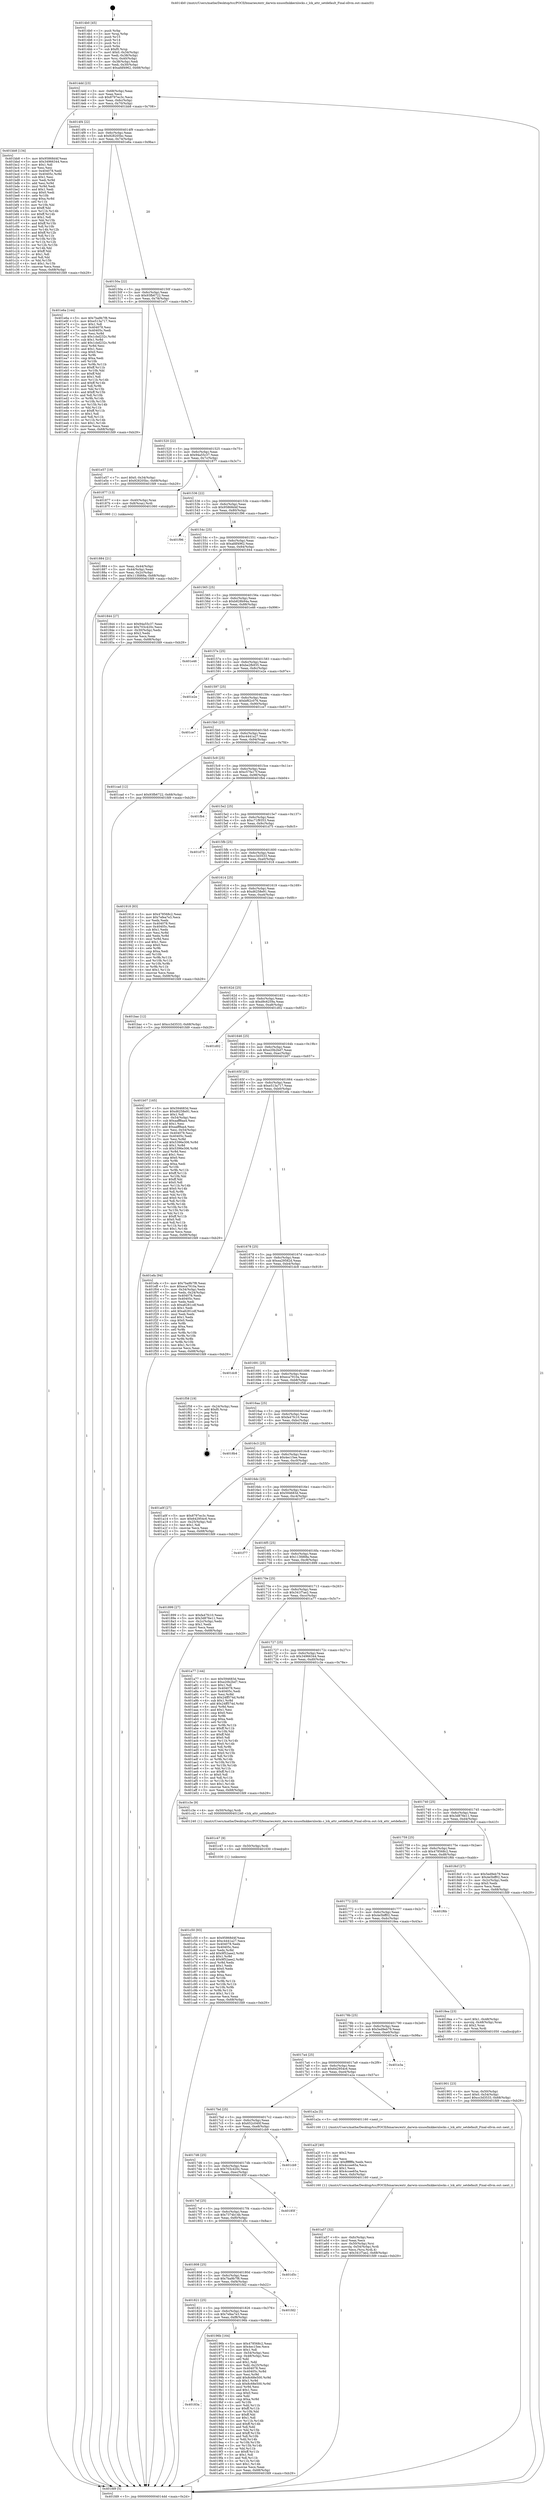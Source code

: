 digraph "0x4014b0" {
  label = "0x4014b0 (/mnt/c/Users/mathe/Desktop/tcc/POCII/binaries/extr_darwin-xnuosfmkkernlocks.c_lck_attr_setdefault_Final-ollvm.out::main(0))"
  labelloc = "t"
  node[shape=record]

  Entry [label="",width=0.3,height=0.3,shape=circle,fillcolor=black,style=filled]
  "0x4014dd" [label="{
     0x4014dd [23]\l
     | [instrs]\l
     &nbsp;&nbsp;0x4014dd \<+3\>: mov -0x68(%rbp),%eax\l
     &nbsp;&nbsp;0x4014e0 \<+2\>: mov %eax,%ecx\l
     &nbsp;&nbsp;0x4014e2 \<+6\>: sub $0x8797ec3c,%ecx\l
     &nbsp;&nbsp;0x4014e8 \<+3\>: mov %eax,-0x6c(%rbp)\l
     &nbsp;&nbsp;0x4014eb \<+3\>: mov %ecx,-0x70(%rbp)\l
     &nbsp;&nbsp;0x4014ee \<+6\>: je 0000000000401bb8 \<main+0x708\>\l
  }"]
  "0x401bb8" [label="{
     0x401bb8 [134]\l
     | [instrs]\l
     &nbsp;&nbsp;0x401bb8 \<+5\>: mov $0x95868d4f,%eax\l
     &nbsp;&nbsp;0x401bbd \<+5\>: mov $0x34966344,%ecx\l
     &nbsp;&nbsp;0x401bc2 \<+2\>: mov $0x1,%dl\l
     &nbsp;&nbsp;0x401bc4 \<+2\>: xor %esi,%esi\l
     &nbsp;&nbsp;0x401bc6 \<+7\>: mov 0x404078,%edi\l
     &nbsp;&nbsp;0x401bcd \<+8\>: mov 0x40405c,%r8d\l
     &nbsp;&nbsp;0x401bd5 \<+3\>: sub $0x1,%esi\l
     &nbsp;&nbsp;0x401bd8 \<+3\>: mov %edi,%r9d\l
     &nbsp;&nbsp;0x401bdb \<+3\>: add %esi,%r9d\l
     &nbsp;&nbsp;0x401bde \<+4\>: imul %r9d,%edi\l
     &nbsp;&nbsp;0x401be2 \<+3\>: and $0x1,%edi\l
     &nbsp;&nbsp;0x401be5 \<+3\>: cmp $0x0,%edi\l
     &nbsp;&nbsp;0x401be8 \<+4\>: sete %r10b\l
     &nbsp;&nbsp;0x401bec \<+4\>: cmp $0xa,%r8d\l
     &nbsp;&nbsp;0x401bf0 \<+4\>: setl %r11b\l
     &nbsp;&nbsp;0x401bf4 \<+3\>: mov %r10b,%bl\l
     &nbsp;&nbsp;0x401bf7 \<+3\>: xor $0xff,%bl\l
     &nbsp;&nbsp;0x401bfa \<+3\>: mov %r11b,%r14b\l
     &nbsp;&nbsp;0x401bfd \<+4\>: xor $0xff,%r14b\l
     &nbsp;&nbsp;0x401c01 \<+3\>: xor $0x1,%dl\l
     &nbsp;&nbsp;0x401c04 \<+3\>: mov %bl,%r15b\l
     &nbsp;&nbsp;0x401c07 \<+4\>: and $0xff,%r15b\l
     &nbsp;&nbsp;0x401c0b \<+3\>: and %dl,%r10b\l
     &nbsp;&nbsp;0x401c0e \<+3\>: mov %r14b,%r12b\l
     &nbsp;&nbsp;0x401c11 \<+4\>: and $0xff,%r12b\l
     &nbsp;&nbsp;0x401c15 \<+3\>: and %dl,%r11b\l
     &nbsp;&nbsp;0x401c18 \<+3\>: or %r10b,%r15b\l
     &nbsp;&nbsp;0x401c1b \<+3\>: or %r11b,%r12b\l
     &nbsp;&nbsp;0x401c1e \<+3\>: xor %r12b,%r15b\l
     &nbsp;&nbsp;0x401c21 \<+3\>: or %r14b,%bl\l
     &nbsp;&nbsp;0x401c24 \<+3\>: xor $0xff,%bl\l
     &nbsp;&nbsp;0x401c27 \<+3\>: or $0x1,%dl\l
     &nbsp;&nbsp;0x401c2a \<+2\>: and %dl,%bl\l
     &nbsp;&nbsp;0x401c2c \<+3\>: or %bl,%r15b\l
     &nbsp;&nbsp;0x401c2f \<+4\>: test $0x1,%r15b\l
     &nbsp;&nbsp;0x401c33 \<+3\>: cmovne %ecx,%eax\l
     &nbsp;&nbsp;0x401c36 \<+3\>: mov %eax,-0x68(%rbp)\l
     &nbsp;&nbsp;0x401c39 \<+5\>: jmp 0000000000401fd9 \<main+0xb29\>\l
  }"]
  "0x4014f4" [label="{
     0x4014f4 [22]\l
     | [instrs]\l
     &nbsp;&nbsp;0x4014f4 \<+5\>: jmp 00000000004014f9 \<main+0x49\>\l
     &nbsp;&nbsp;0x4014f9 \<+3\>: mov -0x6c(%rbp),%eax\l
     &nbsp;&nbsp;0x4014fc \<+5\>: sub $0x928205bc,%eax\l
     &nbsp;&nbsp;0x401501 \<+3\>: mov %eax,-0x74(%rbp)\l
     &nbsp;&nbsp;0x401504 \<+6\>: je 0000000000401e6a \<main+0x9ba\>\l
  }"]
  Exit [label="",width=0.3,height=0.3,shape=circle,fillcolor=black,style=filled,peripheries=2]
  "0x401e6a" [label="{
     0x401e6a [144]\l
     | [instrs]\l
     &nbsp;&nbsp;0x401e6a \<+5\>: mov $0x7ba9b7f8,%eax\l
     &nbsp;&nbsp;0x401e6f \<+5\>: mov $0xe513a717,%ecx\l
     &nbsp;&nbsp;0x401e74 \<+2\>: mov $0x1,%dl\l
     &nbsp;&nbsp;0x401e76 \<+7\>: mov 0x404078,%esi\l
     &nbsp;&nbsp;0x401e7d \<+7\>: mov 0x40405c,%edi\l
     &nbsp;&nbsp;0x401e84 \<+3\>: mov %esi,%r8d\l
     &nbsp;&nbsp;0x401e87 \<+7\>: sub $0x1cbd232c,%r8d\l
     &nbsp;&nbsp;0x401e8e \<+4\>: sub $0x1,%r8d\l
     &nbsp;&nbsp;0x401e92 \<+7\>: add $0x1cbd232c,%r8d\l
     &nbsp;&nbsp;0x401e99 \<+4\>: imul %r8d,%esi\l
     &nbsp;&nbsp;0x401e9d \<+3\>: and $0x1,%esi\l
     &nbsp;&nbsp;0x401ea0 \<+3\>: cmp $0x0,%esi\l
     &nbsp;&nbsp;0x401ea3 \<+4\>: sete %r9b\l
     &nbsp;&nbsp;0x401ea7 \<+3\>: cmp $0xa,%edi\l
     &nbsp;&nbsp;0x401eaa \<+4\>: setl %r10b\l
     &nbsp;&nbsp;0x401eae \<+3\>: mov %r9b,%r11b\l
     &nbsp;&nbsp;0x401eb1 \<+4\>: xor $0xff,%r11b\l
     &nbsp;&nbsp;0x401eb5 \<+3\>: mov %r10b,%bl\l
     &nbsp;&nbsp;0x401eb8 \<+3\>: xor $0xff,%bl\l
     &nbsp;&nbsp;0x401ebb \<+3\>: xor $0x1,%dl\l
     &nbsp;&nbsp;0x401ebe \<+3\>: mov %r11b,%r14b\l
     &nbsp;&nbsp;0x401ec1 \<+4\>: and $0xff,%r14b\l
     &nbsp;&nbsp;0x401ec5 \<+3\>: and %dl,%r9b\l
     &nbsp;&nbsp;0x401ec8 \<+3\>: mov %bl,%r15b\l
     &nbsp;&nbsp;0x401ecb \<+4\>: and $0xff,%r15b\l
     &nbsp;&nbsp;0x401ecf \<+3\>: and %dl,%r10b\l
     &nbsp;&nbsp;0x401ed2 \<+3\>: or %r9b,%r14b\l
     &nbsp;&nbsp;0x401ed5 \<+3\>: or %r10b,%r15b\l
     &nbsp;&nbsp;0x401ed8 \<+3\>: xor %r15b,%r14b\l
     &nbsp;&nbsp;0x401edb \<+3\>: or %bl,%r11b\l
     &nbsp;&nbsp;0x401ede \<+4\>: xor $0xff,%r11b\l
     &nbsp;&nbsp;0x401ee2 \<+3\>: or $0x1,%dl\l
     &nbsp;&nbsp;0x401ee5 \<+3\>: and %dl,%r11b\l
     &nbsp;&nbsp;0x401ee8 \<+3\>: or %r11b,%r14b\l
     &nbsp;&nbsp;0x401eeb \<+4\>: test $0x1,%r14b\l
     &nbsp;&nbsp;0x401eef \<+3\>: cmovne %ecx,%eax\l
     &nbsp;&nbsp;0x401ef2 \<+3\>: mov %eax,-0x68(%rbp)\l
     &nbsp;&nbsp;0x401ef5 \<+5\>: jmp 0000000000401fd9 \<main+0xb29\>\l
  }"]
  "0x40150a" [label="{
     0x40150a [22]\l
     | [instrs]\l
     &nbsp;&nbsp;0x40150a \<+5\>: jmp 000000000040150f \<main+0x5f\>\l
     &nbsp;&nbsp;0x40150f \<+3\>: mov -0x6c(%rbp),%eax\l
     &nbsp;&nbsp;0x401512 \<+5\>: sub $0x93fb6722,%eax\l
     &nbsp;&nbsp;0x401517 \<+3\>: mov %eax,-0x78(%rbp)\l
     &nbsp;&nbsp;0x40151a \<+6\>: je 0000000000401e57 \<main+0x9a7\>\l
  }"]
  "0x401c50" [label="{
     0x401c50 [93]\l
     | [instrs]\l
     &nbsp;&nbsp;0x401c50 \<+5\>: mov $0x95868d4f,%eax\l
     &nbsp;&nbsp;0x401c55 \<+5\>: mov $0xc4441a27,%ecx\l
     &nbsp;&nbsp;0x401c5a \<+7\>: mov 0x404078,%edx\l
     &nbsp;&nbsp;0x401c61 \<+7\>: mov 0x40405c,%esi\l
     &nbsp;&nbsp;0x401c68 \<+3\>: mov %edx,%r8d\l
     &nbsp;&nbsp;0x401c6b \<+7\>: add $0x9f52aee2,%r8d\l
     &nbsp;&nbsp;0x401c72 \<+4\>: sub $0x1,%r8d\l
     &nbsp;&nbsp;0x401c76 \<+7\>: sub $0x9f52aee2,%r8d\l
     &nbsp;&nbsp;0x401c7d \<+4\>: imul %r8d,%edx\l
     &nbsp;&nbsp;0x401c81 \<+3\>: and $0x1,%edx\l
     &nbsp;&nbsp;0x401c84 \<+3\>: cmp $0x0,%edx\l
     &nbsp;&nbsp;0x401c87 \<+4\>: sete %r9b\l
     &nbsp;&nbsp;0x401c8b \<+3\>: cmp $0xa,%esi\l
     &nbsp;&nbsp;0x401c8e \<+4\>: setl %r10b\l
     &nbsp;&nbsp;0x401c92 \<+3\>: mov %r9b,%r11b\l
     &nbsp;&nbsp;0x401c95 \<+3\>: and %r10b,%r11b\l
     &nbsp;&nbsp;0x401c98 \<+3\>: xor %r10b,%r9b\l
     &nbsp;&nbsp;0x401c9b \<+3\>: or %r9b,%r11b\l
     &nbsp;&nbsp;0x401c9e \<+4\>: test $0x1,%r11b\l
     &nbsp;&nbsp;0x401ca2 \<+3\>: cmovne %ecx,%eax\l
     &nbsp;&nbsp;0x401ca5 \<+3\>: mov %eax,-0x68(%rbp)\l
     &nbsp;&nbsp;0x401ca8 \<+5\>: jmp 0000000000401fd9 \<main+0xb29\>\l
  }"]
  "0x401e57" [label="{
     0x401e57 [19]\l
     | [instrs]\l
     &nbsp;&nbsp;0x401e57 \<+7\>: movl $0x0,-0x34(%rbp)\l
     &nbsp;&nbsp;0x401e5e \<+7\>: movl $0x928205bc,-0x68(%rbp)\l
     &nbsp;&nbsp;0x401e65 \<+5\>: jmp 0000000000401fd9 \<main+0xb29\>\l
  }"]
  "0x401520" [label="{
     0x401520 [22]\l
     | [instrs]\l
     &nbsp;&nbsp;0x401520 \<+5\>: jmp 0000000000401525 \<main+0x75\>\l
     &nbsp;&nbsp;0x401525 \<+3\>: mov -0x6c(%rbp),%eax\l
     &nbsp;&nbsp;0x401528 \<+5\>: sub $0x94a55c37,%eax\l
     &nbsp;&nbsp;0x40152d \<+3\>: mov %eax,-0x7c(%rbp)\l
     &nbsp;&nbsp;0x401530 \<+6\>: je 0000000000401877 \<main+0x3c7\>\l
  }"]
  "0x401c47" [label="{
     0x401c47 [9]\l
     | [instrs]\l
     &nbsp;&nbsp;0x401c47 \<+4\>: mov -0x50(%rbp),%rdi\l
     &nbsp;&nbsp;0x401c4b \<+5\>: call 0000000000401030 \<free@plt\>\l
     | [calls]\l
     &nbsp;&nbsp;0x401030 \{1\} (unknown)\l
  }"]
  "0x401877" [label="{
     0x401877 [13]\l
     | [instrs]\l
     &nbsp;&nbsp;0x401877 \<+4\>: mov -0x40(%rbp),%rax\l
     &nbsp;&nbsp;0x40187b \<+4\>: mov 0x8(%rax),%rdi\l
     &nbsp;&nbsp;0x40187f \<+5\>: call 0000000000401060 \<atoi@plt\>\l
     | [calls]\l
     &nbsp;&nbsp;0x401060 \{1\} (unknown)\l
  }"]
  "0x401536" [label="{
     0x401536 [22]\l
     | [instrs]\l
     &nbsp;&nbsp;0x401536 \<+5\>: jmp 000000000040153b \<main+0x8b\>\l
     &nbsp;&nbsp;0x40153b \<+3\>: mov -0x6c(%rbp),%eax\l
     &nbsp;&nbsp;0x40153e \<+5\>: sub $0x95868d4f,%eax\l
     &nbsp;&nbsp;0x401543 \<+3\>: mov %eax,-0x80(%rbp)\l
     &nbsp;&nbsp;0x401546 \<+6\>: je 0000000000401f96 \<main+0xae6\>\l
  }"]
  "0x401a57" [label="{
     0x401a57 [32]\l
     | [instrs]\l
     &nbsp;&nbsp;0x401a57 \<+6\>: mov -0xfc(%rbp),%ecx\l
     &nbsp;&nbsp;0x401a5d \<+3\>: imul %eax,%ecx\l
     &nbsp;&nbsp;0x401a60 \<+4\>: mov -0x50(%rbp),%rsi\l
     &nbsp;&nbsp;0x401a64 \<+4\>: movslq -0x54(%rbp),%rdi\l
     &nbsp;&nbsp;0x401a68 \<+3\>: mov %ecx,(%rsi,%rdi,4)\l
     &nbsp;&nbsp;0x401a6b \<+7\>: movl $0x341f7ae2,-0x68(%rbp)\l
     &nbsp;&nbsp;0x401a72 \<+5\>: jmp 0000000000401fd9 \<main+0xb29\>\l
  }"]
  "0x401f96" [label="{
     0x401f96\l
  }", style=dashed]
  "0x40154c" [label="{
     0x40154c [25]\l
     | [instrs]\l
     &nbsp;&nbsp;0x40154c \<+5\>: jmp 0000000000401551 \<main+0xa1\>\l
     &nbsp;&nbsp;0x401551 \<+3\>: mov -0x6c(%rbp),%eax\l
     &nbsp;&nbsp;0x401554 \<+5\>: sub $0xafdf4962,%eax\l
     &nbsp;&nbsp;0x401559 \<+6\>: mov %eax,-0x84(%rbp)\l
     &nbsp;&nbsp;0x40155f \<+6\>: je 0000000000401844 \<main+0x394\>\l
  }"]
  "0x401a2f" [label="{
     0x401a2f [40]\l
     | [instrs]\l
     &nbsp;&nbsp;0x401a2f \<+5\>: mov $0x2,%ecx\l
     &nbsp;&nbsp;0x401a34 \<+1\>: cltd\l
     &nbsp;&nbsp;0x401a35 \<+2\>: idiv %ecx\l
     &nbsp;&nbsp;0x401a37 \<+6\>: imul $0xfffffffe,%edx,%ecx\l
     &nbsp;&nbsp;0x401a3d \<+6\>: sub $0x4ccee65a,%ecx\l
     &nbsp;&nbsp;0x401a43 \<+3\>: add $0x1,%ecx\l
     &nbsp;&nbsp;0x401a46 \<+6\>: add $0x4ccee65a,%ecx\l
     &nbsp;&nbsp;0x401a4c \<+6\>: mov %ecx,-0xfc(%rbp)\l
     &nbsp;&nbsp;0x401a52 \<+5\>: call 0000000000401160 \<next_i\>\l
     | [calls]\l
     &nbsp;&nbsp;0x401160 \{1\} (/mnt/c/Users/mathe/Desktop/tcc/POCII/binaries/extr_darwin-xnuosfmkkernlocks.c_lck_attr_setdefault_Final-ollvm.out::next_i)\l
  }"]
  "0x401844" [label="{
     0x401844 [27]\l
     | [instrs]\l
     &nbsp;&nbsp;0x401844 \<+5\>: mov $0x94a55c37,%eax\l
     &nbsp;&nbsp;0x401849 \<+5\>: mov $0x703c420c,%ecx\l
     &nbsp;&nbsp;0x40184e \<+3\>: mov -0x30(%rbp),%edx\l
     &nbsp;&nbsp;0x401851 \<+3\>: cmp $0x2,%edx\l
     &nbsp;&nbsp;0x401854 \<+3\>: cmovne %ecx,%eax\l
     &nbsp;&nbsp;0x401857 \<+3\>: mov %eax,-0x68(%rbp)\l
     &nbsp;&nbsp;0x40185a \<+5\>: jmp 0000000000401fd9 \<main+0xb29\>\l
  }"]
  "0x401565" [label="{
     0x401565 [25]\l
     | [instrs]\l
     &nbsp;&nbsp;0x401565 \<+5\>: jmp 000000000040156a \<main+0xba\>\l
     &nbsp;&nbsp;0x40156a \<+3\>: mov -0x6c(%rbp),%eax\l
     &nbsp;&nbsp;0x40156d \<+5\>: sub $0xb828b94a,%eax\l
     &nbsp;&nbsp;0x401572 \<+6\>: mov %eax,-0x88(%rbp)\l
     &nbsp;&nbsp;0x401578 \<+6\>: je 0000000000401e46 \<main+0x996\>\l
  }"]
  "0x401fd9" [label="{
     0x401fd9 [5]\l
     | [instrs]\l
     &nbsp;&nbsp;0x401fd9 \<+5\>: jmp 00000000004014dd \<main+0x2d\>\l
  }"]
  "0x4014b0" [label="{
     0x4014b0 [45]\l
     | [instrs]\l
     &nbsp;&nbsp;0x4014b0 \<+1\>: push %rbp\l
     &nbsp;&nbsp;0x4014b1 \<+3\>: mov %rsp,%rbp\l
     &nbsp;&nbsp;0x4014b4 \<+2\>: push %r15\l
     &nbsp;&nbsp;0x4014b6 \<+2\>: push %r14\l
     &nbsp;&nbsp;0x4014b8 \<+2\>: push %r12\l
     &nbsp;&nbsp;0x4014ba \<+1\>: push %rbx\l
     &nbsp;&nbsp;0x4014bb \<+7\>: sub $0xf0,%rsp\l
     &nbsp;&nbsp;0x4014c2 \<+7\>: movl $0x0,-0x34(%rbp)\l
     &nbsp;&nbsp;0x4014c9 \<+3\>: mov %edi,-0x38(%rbp)\l
     &nbsp;&nbsp;0x4014cc \<+4\>: mov %rsi,-0x40(%rbp)\l
     &nbsp;&nbsp;0x4014d0 \<+3\>: mov -0x38(%rbp),%edi\l
     &nbsp;&nbsp;0x4014d3 \<+3\>: mov %edi,-0x30(%rbp)\l
     &nbsp;&nbsp;0x4014d6 \<+7\>: movl $0xafdf4962,-0x68(%rbp)\l
  }"]
  "0x401884" [label="{
     0x401884 [21]\l
     | [instrs]\l
     &nbsp;&nbsp;0x401884 \<+3\>: mov %eax,-0x44(%rbp)\l
     &nbsp;&nbsp;0x401887 \<+3\>: mov -0x44(%rbp),%eax\l
     &nbsp;&nbsp;0x40188a \<+3\>: mov %eax,-0x2c(%rbp)\l
     &nbsp;&nbsp;0x40188d \<+7\>: movl $0x113fd68a,-0x68(%rbp)\l
     &nbsp;&nbsp;0x401894 \<+5\>: jmp 0000000000401fd9 \<main+0xb29\>\l
  }"]
  "0x40183a" [label="{
     0x40183a\l
  }", style=dashed]
  "0x401e46" [label="{
     0x401e46\l
  }", style=dashed]
  "0x40157e" [label="{
     0x40157e [25]\l
     | [instrs]\l
     &nbsp;&nbsp;0x40157e \<+5\>: jmp 0000000000401583 \<main+0xd3\>\l
     &nbsp;&nbsp;0x401583 \<+3\>: mov -0x6c(%rbp),%eax\l
     &nbsp;&nbsp;0x401586 \<+5\>: sub $0xbe2fb935,%eax\l
     &nbsp;&nbsp;0x40158b \<+6\>: mov %eax,-0x8c(%rbp)\l
     &nbsp;&nbsp;0x401591 \<+6\>: je 0000000000401e2e \<main+0x97e\>\l
  }"]
  "0x40196b" [label="{
     0x40196b [164]\l
     | [instrs]\l
     &nbsp;&nbsp;0x40196b \<+5\>: mov $0x478568c2,%eax\l
     &nbsp;&nbsp;0x401970 \<+5\>: mov $0x4ec15ee,%ecx\l
     &nbsp;&nbsp;0x401975 \<+2\>: mov $0x1,%dl\l
     &nbsp;&nbsp;0x401977 \<+3\>: mov -0x54(%rbp),%esi\l
     &nbsp;&nbsp;0x40197a \<+3\>: cmp -0x48(%rbp),%esi\l
     &nbsp;&nbsp;0x40197d \<+4\>: setl %dil\l
     &nbsp;&nbsp;0x401981 \<+4\>: and $0x1,%dil\l
     &nbsp;&nbsp;0x401985 \<+4\>: mov %dil,-0x25(%rbp)\l
     &nbsp;&nbsp;0x401989 \<+7\>: mov 0x404078,%esi\l
     &nbsp;&nbsp;0x401990 \<+8\>: mov 0x40405c,%r8d\l
     &nbsp;&nbsp;0x401998 \<+3\>: mov %esi,%r9d\l
     &nbsp;&nbsp;0x40199b \<+7\>: add $0x8c68e500,%r9d\l
     &nbsp;&nbsp;0x4019a2 \<+4\>: sub $0x1,%r9d\l
     &nbsp;&nbsp;0x4019a6 \<+7\>: sub $0x8c68e500,%r9d\l
     &nbsp;&nbsp;0x4019ad \<+4\>: imul %r9d,%esi\l
     &nbsp;&nbsp;0x4019b1 \<+3\>: and $0x1,%esi\l
     &nbsp;&nbsp;0x4019b4 \<+3\>: cmp $0x0,%esi\l
     &nbsp;&nbsp;0x4019b7 \<+4\>: sete %dil\l
     &nbsp;&nbsp;0x4019bb \<+4\>: cmp $0xa,%r8d\l
     &nbsp;&nbsp;0x4019bf \<+4\>: setl %r10b\l
     &nbsp;&nbsp;0x4019c3 \<+3\>: mov %dil,%r11b\l
     &nbsp;&nbsp;0x4019c6 \<+4\>: xor $0xff,%r11b\l
     &nbsp;&nbsp;0x4019ca \<+3\>: mov %r10b,%bl\l
     &nbsp;&nbsp;0x4019cd \<+3\>: xor $0xff,%bl\l
     &nbsp;&nbsp;0x4019d0 \<+3\>: xor $0x1,%dl\l
     &nbsp;&nbsp;0x4019d3 \<+3\>: mov %r11b,%r14b\l
     &nbsp;&nbsp;0x4019d6 \<+4\>: and $0xff,%r14b\l
     &nbsp;&nbsp;0x4019da \<+3\>: and %dl,%dil\l
     &nbsp;&nbsp;0x4019dd \<+3\>: mov %bl,%r15b\l
     &nbsp;&nbsp;0x4019e0 \<+4\>: and $0xff,%r15b\l
     &nbsp;&nbsp;0x4019e4 \<+3\>: and %dl,%r10b\l
     &nbsp;&nbsp;0x4019e7 \<+3\>: or %dil,%r14b\l
     &nbsp;&nbsp;0x4019ea \<+3\>: or %r10b,%r15b\l
     &nbsp;&nbsp;0x4019ed \<+3\>: xor %r15b,%r14b\l
     &nbsp;&nbsp;0x4019f0 \<+3\>: or %bl,%r11b\l
     &nbsp;&nbsp;0x4019f3 \<+4\>: xor $0xff,%r11b\l
     &nbsp;&nbsp;0x4019f7 \<+3\>: or $0x1,%dl\l
     &nbsp;&nbsp;0x4019fa \<+3\>: and %dl,%r11b\l
     &nbsp;&nbsp;0x4019fd \<+3\>: or %r11b,%r14b\l
     &nbsp;&nbsp;0x401a00 \<+4\>: test $0x1,%r14b\l
     &nbsp;&nbsp;0x401a04 \<+3\>: cmovne %ecx,%eax\l
     &nbsp;&nbsp;0x401a07 \<+3\>: mov %eax,-0x68(%rbp)\l
     &nbsp;&nbsp;0x401a0a \<+5\>: jmp 0000000000401fd9 \<main+0xb29\>\l
  }"]
  "0x401e2e" [label="{
     0x401e2e\l
  }", style=dashed]
  "0x401597" [label="{
     0x401597 [25]\l
     | [instrs]\l
     &nbsp;&nbsp;0x401597 \<+5\>: jmp 000000000040159c \<main+0xec\>\l
     &nbsp;&nbsp;0x40159c \<+3\>: mov -0x6c(%rbp),%eax\l
     &nbsp;&nbsp;0x40159f \<+5\>: sub $0xbf62c076,%eax\l
     &nbsp;&nbsp;0x4015a4 \<+6\>: mov %eax,-0x90(%rbp)\l
     &nbsp;&nbsp;0x4015aa \<+6\>: je 0000000000401ce7 \<main+0x837\>\l
  }"]
  "0x401821" [label="{
     0x401821 [25]\l
     | [instrs]\l
     &nbsp;&nbsp;0x401821 \<+5\>: jmp 0000000000401826 \<main+0x376\>\l
     &nbsp;&nbsp;0x401826 \<+3\>: mov -0x6c(%rbp),%eax\l
     &nbsp;&nbsp;0x401829 \<+5\>: sub $0x7efea7e3,%eax\l
     &nbsp;&nbsp;0x40182e \<+6\>: mov %eax,-0xf8(%rbp)\l
     &nbsp;&nbsp;0x401834 \<+6\>: je 000000000040196b \<main+0x4bb\>\l
  }"]
  "0x401ce7" [label="{
     0x401ce7\l
  }", style=dashed]
  "0x4015b0" [label="{
     0x4015b0 [25]\l
     | [instrs]\l
     &nbsp;&nbsp;0x4015b0 \<+5\>: jmp 00000000004015b5 \<main+0x105\>\l
     &nbsp;&nbsp;0x4015b5 \<+3\>: mov -0x6c(%rbp),%eax\l
     &nbsp;&nbsp;0x4015b8 \<+5\>: sub $0xc4441a27,%eax\l
     &nbsp;&nbsp;0x4015bd \<+6\>: mov %eax,-0x94(%rbp)\l
     &nbsp;&nbsp;0x4015c3 \<+6\>: je 0000000000401cad \<main+0x7fd\>\l
  }"]
  "0x401fd2" [label="{
     0x401fd2\l
  }", style=dashed]
  "0x401cad" [label="{
     0x401cad [12]\l
     | [instrs]\l
     &nbsp;&nbsp;0x401cad \<+7\>: movl $0x93fb6722,-0x68(%rbp)\l
     &nbsp;&nbsp;0x401cb4 \<+5\>: jmp 0000000000401fd9 \<main+0xb29\>\l
  }"]
  "0x4015c9" [label="{
     0x4015c9 [25]\l
     | [instrs]\l
     &nbsp;&nbsp;0x4015c9 \<+5\>: jmp 00000000004015ce \<main+0x11e\>\l
     &nbsp;&nbsp;0x4015ce \<+3\>: mov -0x6c(%rbp),%eax\l
     &nbsp;&nbsp;0x4015d1 \<+5\>: sub $0xc57fa17f,%eax\l
     &nbsp;&nbsp;0x4015d6 \<+6\>: mov %eax,-0x98(%rbp)\l
     &nbsp;&nbsp;0x4015dc \<+6\>: je 0000000000401fb4 \<main+0xb04\>\l
  }"]
  "0x401808" [label="{
     0x401808 [25]\l
     | [instrs]\l
     &nbsp;&nbsp;0x401808 \<+5\>: jmp 000000000040180d \<main+0x35d\>\l
     &nbsp;&nbsp;0x40180d \<+3\>: mov -0x6c(%rbp),%eax\l
     &nbsp;&nbsp;0x401810 \<+5\>: sub $0x7ba9b7f8,%eax\l
     &nbsp;&nbsp;0x401815 \<+6\>: mov %eax,-0xf4(%rbp)\l
     &nbsp;&nbsp;0x40181b \<+6\>: je 0000000000401fd2 \<main+0xb22\>\l
  }"]
  "0x401fb4" [label="{
     0x401fb4\l
  }", style=dashed]
  "0x4015e2" [label="{
     0x4015e2 [25]\l
     | [instrs]\l
     &nbsp;&nbsp;0x4015e2 \<+5\>: jmp 00000000004015e7 \<main+0x137\>\l
     &nbsp;&nbsp;0x4015e7 \<+3\>: mov -0x6c(%rbp),%eax\l
     &nbsp;&nbsp;0x4015ea \<+5\>: sub $0xc71f9353,%eax\l
     &nbsp;&nbsp;0x4015ef \<+6\>: mov %eax,-0x9c(%rbp)\l
     &nbsp;&nbsp;0x4015f5 \<+6\>: je 0000000000401d75 \<main+0x8c5\>\l
  }"]
  "0x401d5c" [label="{
     0x401d5c\l
  }", style=dashed]
  "0x401d75" [label="{
     0x401d75\l
  }", style=dashed]
  "0x4015fb" [label="{
     0x4015fb [25]\l
     | [instrs]\l
     &nbsp;&nbsp;0x4015fb \<+5\>: jmp 0000000000401600 \<main+0x150\>\l
     &nbsp;&nbsp;0x401600 \<+3\>: mov -0x6c(%rbp),%eax\l
     &nbsp;&nbsp;0x401603 \<+5\>: sub $0xcc3d3533,%eax\l
     &nbsp;&nbsp;0x401608 \<+6\>: mov %eax,-0xa0(%rbp)\l
     &nbsp;&nbsp;0x40160e \<+6\>: je 0000000000401918 \<main+0x468\>\l
  }"]
  "0x4017ef" [label="{
     0x4017ef [25]\l
     | [instrs]\l
     &nbsp;&nbsp;0x4017ef \<+5\>: jmp 00000000004017f4 \<main+0x344\>\l
     &nbsp;&nbsp;0x4017f4 \<+3\>: mov -0x6c(%rbp),%eax\l
     &nbsp;&nbsp;0x4017f7 \<+5\>: sub $0x7374b14b,%eax\l
     &nbsp;&nbsp;0x4017fc \<+6\>: mov %eax,-0xf0(%rbp)\l
     &nbsp;&nbsp;0x401802 \<+6\>: je 0000000000401d5c \<main+0x8ac\>\l
  }"]
  "0x401918" [label="{
     0x401918 [83]\l
     | [instrs]\l
     &nbsp;&nbsp;0x401918 \<+5\>: mov $0x478568c2,%eax\l
     &nbsp;&nbsp;0x40191d \<+5\>: mov $0x7efea7e3,%ecx\l
     &nbsp;&nbsp;0x401922 \<+2\>: xor %edx,%edx\l
     &nbsp;&nbsp;0x401924 \<+7\>: mov 0x404078,%esi\l
     &nbsp;&nbsp;0x40192b \<+7\>: mov 0x40405c,%edi\l
     &nbsp;&nbsp;0x401932 \<+3\>: sub $0x1,%edx\l
     &nbsp;&nbsp;0x401935 \<+3\>: mov %esi,%r8d\l
     &nbsp;&nbsp;0x401938 \<+3\>: add %edx,%r8d\l
     &nbsp;&nbsp;0x40193b \<+4\>: imul %r8d,%esi\l
     &nbsp;&nbsp;0x40193f \<+3\>: and $0x1,%esi\l
     &nbsp;&nbsp;0x401942 \<+3\>: cmp $0x0,%esi\l
     &nbsp;&nbsp;0x401945 \<+4\>: sete %r9b\l
     &nbsp;&nbsp;0x401949 \<+3\>: cmp $0xa,%edi\l
     &nbsp;&nbsp;0x40194c \<+4\>: setl %r10b\l
     &nbsp;&nbsp;0x401950 \<+3\>: mov %r9b,%r11b\l
     &nbsp;&nbsp;0x401953 \<+3\>: and %r10b,%r11b\l
     &nbsp;&nbsp;0x401956 \<+3\>: xor %r10b,%r9b\l
     &nbsp;&nbsp;0x401959 \<+3\>: or %r9b,%r11b\l
     &nbsp;&nbsp;0x40195c \<+4\>: test $0x1,%r11b\l
     &nbsp;&nbsp;0x401960 \<+3\>: cmovne %ecx,%eax\l
     &nbsp;&nbsp;0x401963 \<+3\>: mov %eax,-0x68(%rbp)\l
     &nbsp;&nbsp;0x401966 \<+5\>: jmp 0000000000401fd9 \<main+0xb29\>\l
  }"]
  "0x401614" [label="{
     0x401614 [25]\l
     | [instrs]\l
     &nbsp;&nbsp;0x401614 \<+5\>: jmp 0000000000401619 \<main+0x169\>\l
     &nbsp;&nbsp;0x401619 \<+3\>: mov -0x6c(%rbp),%eax\l
     &nbsp;&nbsp;0x40161c \<+5\>: sub $0xd6258e91,%eax\l
     &nbsp;&nbsp;0x401621 \<+6\>: mov %eax,-0xa4(%rbp)\l
     &nbsp;&nbsp;0x401627 \<+6\>: je 0000000000401bac \<main+0x6fc\>\l
  }"]
  "0x40185f" [label="{
     0x40185f\l
  }", style=dashed]
  "0x401bac" [label="{
     0x401bac [12]\l
     | [instrs]\l
     &nbsp;&nbsp;0x401bac \<+7\>: movl $0xcc3d3533,-0x68(%rbp)\l
     &nbsp;&nbsp;0x401bb3 \<+5\>: jmp 0000000000401fd9 \<main+0xb29\>\l
  }"]
  "0x40162d" [label="{
     0x40162d [25]\l
     | [instrs]\l
     &nbsp;&nbsp;0x40162d \<+5\>: jmp 0000000000401632 \<main+0x182\>\l
     &nbsp;&nbsp;0x401632 \<+3\>: mov -0x6c(%rbp),%eax\l
     &nbsp;&nbsp;0x401635 \<+5\>: sub $0xd9c6259a,%eax\l
     &nbsp;&nbsp;0x40163a \<+6\>: mov %eax,-0xa8(%rbp)\l
     &nbsp;&nbsp;0x401640 \<+6\>: je 0000000000401d02 \<main+0x852\>\l
  }"]
  "0x4017d6" [label="{
     0x4017d6 [25]\l
     | [instrs]\l
     &nbsp;&nbsp;0x4017d6 \<+5\>: jmp 00000000004017db \<main+0x32b\>\l
     &nbsp;&nbsp;0x4017db \<+3\>: mov -0x6c(%rbp),%eax\l
     &nbsp;&nbsp;0x4017de \<+5\>: sub $0x703c420c,%eax\l
     &nbsp;&nbsp;0x4017e3 \<+6\>: mov %eax,-0xec(%rbp)\l
     &nbsp;&nbsp;0x4017e9 \<+6\>: je 000000000040185f \<main+0x3af\>\l
  }"]
  "0x401d02" [label="{
     0x401d02\l
  }", style=dashed]
  "0x401646" [label="{
     0x401646 [25]\l
     | [instrs]\l
     &nbsp;&nbsp;0x401646 \<+5\>: jmp 000000000040164b \<main+0x19b\>\l
     &nbsp;&nbsp;0x40164b \<+3\>: mov -0x6c(%rbp),%eax\l
     &nbsp;&nbsp;0x40164e \<+5\>: sub $0xe20b2bd7,%eax\l
     &nbsp;&nbsp;0x401653 \<+6\>: mov %eax,-0xac(%rbp)\l
     &nbsp;&nbsp;0x401659 \<+6\>: je 0000000000401b07 \<main+0x657\>\l
  }"]
  "0x401cb9" [label="{
     0x401cb9\l
  }", style=dashed]
  "0x401b07" [label="{
     0x401b07 [165]\l
     | [instrs]\l
     &nbsp;&nbsp;0x401b07 \<+5\>: mov $0x594683d,%eax\l
     &nbsp;&nbsp;0x401b0c \<+5\>: mov $0xd6258e91,%ecx\l
     &nbsp;&nbsp;0x401b11 \<+2\>: mov $0x1,%dl\l
     &nbsp;&nbsp;0x401b13 \<+3\>: mov -0x54(%rbp),%esi\l
     &nbsp;&nbsp;0x401b16 \<+6\>: sub $0xaaff8aa4,%esi\l
     &nbsp;&nbsp;0x401b1c \<+3\>: add $0x1,%esi\l
     &nbsp;&nbsp;0x401b1f \<+6\>: add $0xaaff8aa4,%esi\l
     &nbsp;&nbsp;0x401b25 \<+3\>: mov %esi,-0x54(%rbp)\l
     &nbsp;&nbsp;0x401b28 \<+7\>: mov 0x404078,%esi\l
     &nbsp;&nbsp;0x401b2f \<+7\>: mov 0x40405c,%edi\l
     &nbsp;&nbsp;0x401b36 \<+3\>: mov %esi,%r8d\l
     &nbsp;&nbsp;0x401b39 \<+7\>: add $0x5396e306,%r8d\l
     &nbsp;&nbsp;0x401b40 \<+4\>: sub $0x1,%r8d\l
     &nbsp;&nbsp;0x401b44 \<+7\>: sub $0x5396e306,%r8d\l
     &nbsp;&nbsp;0x401b4b \<+4\>: imul %r8d,%esi\l
     &nbsp;&nbsp;0x401b4f \<+3\>: and $0x1,%esi\l
     &nbsp;&nbsp;0x401b52 \<+3\>: cmp $0x0,%esi\l
     &nbsp;&nbsp;0x401b55 \<+4\>: sete %r9b\l
     &nbsp;&nbsp;0x401b59 \<+3\>: cmp $0xa,%edi\l
     &nbsp;&nbsp;0x401b5c \<+4\>: setl %r10b\l
     &nbsp;&nbsp;0x401b60 \<+3\>: mov %r9b,%r11b\l
     &nbsp;&nbsp;0x401b63 \<+4\>: xor $0xff,%r11b\l
     &nbsp;&nbsp;0x401b67 \<+3\>: mov %r10b,%bl\l
     &nbsp;&nbsp;0x401b6a \<+3\>: xor $0xff,%bl\l
     &nbsp;&nbsp;0x401b6d \<+3\>: xor $0x0,%dl\l
     &nbsp;&nbsp;0x401b70 \<+3\>: mov %r11b,%r14b\l
     &nbsp;&nbsp;0x401b73 \<+4\>: and $0x0,%r14b\l
     &nbsp;&nbsp;0x401b77 \<+3\>: and %dl,%r9b\l
     &nbsp;&nbsp;0x401b7a \<+3\>: mov %bl,%r15b\l
     &nbsp;&nbsp;0x401b7d \<+4\>: and $0x0,%r15b\l
     &nbsp;&nbsp;0x401b81 \<+3\>: and %dl,%r10b\l
     &nbsp;&nbsp;0x401b84 \<+3\>: or %r9b,%r14b\l
     &nbsp;&nbsp;0x401b87 \<+3\>: or %r10b,%r15b\l
     &nbsp;&nbsp;0x401b8a \<+3\>: xor %r15b,%r14b\l
     &nbsp;&nbsp;0x401b8d \<+3\>: or %bl,%r11b\l
     &nbsp;&nbsp;0x401b90 \<+4\>: xor $0xff,%r11b\l
     &nbsp;&nbsp;0x401b94 \<+3\>: or $0x0,%dl\l
     &nbsp;&nbsp;0x401b97 \<+3\>: and %dl,%r11b\l
     &nbsp;&nbsp;0x401b9a \<+3\>: or %r11b,%r14b\l
     &nbsp;&nbsp;0x401b9d \<+4\>: test $0x1,%r14b\l
     &nbsp;&nbsp;0x401ba1 \<+3\>: cmovne %ecx,%eax\l
     &nbsp;&nbsp;0x401ba4 \<+3\>: mov %eax,-0x68(%rbp)\l
     &nbsp;&nbsp;0x401ba7 \<+5\>: jmp 0000000000401fd9 \<main+0xb29\>\l
  }"]
  "0x40165f" [label="{
     0x40165f [25]\l
     | [instrs]\l
     &nbsp;&nbsp;0x40165f \<+5\>: jmp 0000000000401664 \<main+0x1b4\>\l
     &nbsp;&nbsp;0x401664 \<+3\>: mov -0x6c(%rbp),%eax\l
     &nbsp;&nbsp;0x401667 \<+5\>: sub $0xe513a717,%eax\l
     &nbsp;&nbsp;0x40166c \<+6\>: mov %eax,-0xb0(%rbp)\l
     &nbsp;&nbsp;0x401672 \<+6\>: je 0000000000401efa \<main+0xa4a\>\l
  }"]
  "0x4017bd" [label="{
     0x4017bd [25]\l
     | [instrs]\l
     &nbsp;&nbsp;0x4017bd \<+5\>: jmp 00000000004017c2 \<main+0x312\>\l
     &nbsp;&nbsp;0x4017c2 \<+3\>: mov -0x6c(%rbp),%eax\l
     &nbsp;&nbsp;0x4017c5 \<+5\>: sub $0x652c040f,%eax\l
     &nbsp;&nbsp;0x4017ca \<+6\>: mov %eax,-0xe8(%rbp)\l
     &nbsp;&nbsp;0x4017d0 \<+6\>: je 0000000000401cb9 \<main+0x809\>\l
  }"]
  "0x401efa" [label="{
     0x401efa [94]\l
     | [instrs]\l
     &nbsp;&nbsp;0x401efa \<+5\>: mov $0x7ba9b7f8,%eax\l
     &nbsp;&nbsp;0x401eff \<+5\>: mov $0xeca7910a,%ecx\l
     &nbsp;&nbsp;0x401f04 \<+3\>: mov -0x34(%rbp),%edx\l
     &nbsp;&nbsp;0x401f07 \<+3\>: mov %edx,-0x24(%rbp)\l
     &nbsp;&nbsp;0x401f0a \<+7\>: mov 0x404078,%edx\l
     &nbsp;&nbsp;0x401f11 \<+7\>: mov 0x40405c,%esi\l
     &nbsp;&nbsp;0x401f18 \<+2\>: mov %edx,%edi\l
     &nbsp;&nbsp;0x401f1a \<+6\>: sub $0xa6281cdf,%edi\l
     &nbsp;&nbsp;0x401f20 \<+3\>: sub $0x1,%edi\l
     &nbsp;&nbsp;0x401f23 \<+6\>: add $0xa6281cdf,%edi\l
     &nbsp;&nbsp;0x401f29 \<+3\>: imul %edi,%edx\l
     &nbsp;&nbsp;0x401f2c \<+3\>: and $0x1,%edx\l
     &nbsp;&nbsp;0x401f2f \<+3\>: cmp $0x0,%edx\l
     &nbsp;&nbsp;0x401f32 \<+4\>: sete %r8b\l
     &nbsp;&nbsp;0x401f36 \<+3\>: cmp $0xa,%esi\l
     &nbsp;&nbsp;0x401f39 \<+4\>: setl %r9b\l
     &nbsp;&nbsp;0x401f3d \<+3\>: mov %r8b,%r10b\l
     &nbsp;&nbsp;0x401f40 \<+3\>: and %r9b,%r10b\l
     &nbsp;&nbsp;0x401f43 \<+3\>: xor %r9b,%r8b\l
     &nbsp;&nbsp;0x401f46 \<+3\>: or %r8b,%r10b\l
     &nbsp;&nbsp;0x401f49 \<+4\>: test $0x1,%r10b\l
     &nbsp;&nbsp;0x401f4d \<+3\>: cmovne %ecx,%eax\l
     &nbsp;&nbsp;0x401f50 \<+3\>: mov %eax,-0x68(%rbp)\l
     &nbsp;&nbsp;0x401f53 \<+5\>: jmp 0000000000401fd9 \<main+0xb29\>\l
  }"]
  "0x401678" [label="{
     0x401678 [25]\l
     | [instrs]\l
     &nbsp;&nbsp;0x401678 \<+5\>: jmp 000000000040167d \<main+0x1cd\>\l
     &nbsp;&nbsp;0x40167d \<+3\>: mov -0x6c(%rbp),%eax\l
     &nbsp;&nbsp;0x401680 \<+5\>: sub $0xea29582d,%eax\l
     &nbsp;&nbsp;0x401685 \<+6\>: mov %eax,-0xb4(%rbp)\l
     &nbsp;&nbsp;0x40168b \<+6\>: je 0000000000401dc8 \<main+0x918\>\l
  }"]
  "0x401a2a" [label="{
     0x401a2a [5]\l
     | [instrs]\l
     &nbsp;&nbsp;0x401a2a \<+5\>: call 0000000000401160 \<next_i\>\l
     | [calls]\l
     &nbsp;&nbsp;0x401160 \{1\} (/mnt/c/Users/mathe/Desktop/tcc/POCII/binaries/extr_darwin-xnuosfmkkernlocks.c_lck_attr_setdefault_Final-ollvm.out::next_i)\l
  }"]
  "0x401dc8" [label="{
     0x401dc8\l
  }", style=dashed]
  "0x401691" [label="{
     0x401691 [25]\l
     | [instrs]\l
     &nbsp;&nbsp;0x401691 \<+5\>: jmp 0000000000401696 \<main+0x1e6\>\l
     &nbsp;&nbsp;0x401696 \<+3\>: mov -0x6c(%rbp),%eax\l
     &nbsp;&nbsp;0x401699 \<+5\>: sub $0xeca7910a,%eax\l
     &nbsp;&nbsp;0x40169e \<+6\>: mov %eax,-0xb8(%rbp)\l
     &nbsp;&nbsp;0x4016a4 \<+6\>: je 0000000000401f58 \<main+0xaa8\>\l
  }"]
  "0x4017a4" [label="{
     0x4017a4 [25]\l
     | [instrs]\l
     &nbsp;&nbsp;0x4017a4 \<+5\>: jmp 00000000004017a9 \<main+0x2f9\>\l
     &nbsp;&nbsp;0x4017a9 \<+3\>: mov -0x6c(%rbp),%eax\l
     &nbsp;&nbsp;0x4017ac \<+5\>: sub $0x642954c6,%eax\l
     &nbsp;&nbsp;0x4017b1 \<+6\>: mov %eax,-0xe4(%rbp)\l
     &nbsp;&nbsp;0x4017b7 \<+6\>: je 0000000000401a2a \<main+0x57a\>\l
  }"]
  "0x401f58" [label="{
     0x401f58 [19]\l
     | [instrs]\l
     &nbsp;&nbsp;0x401f58 \<+3\>: mov -0x24(%rbp),%eax\l
     &nbsp;&nbsp;0x401f5b \<+7\>: add $0xf0,%rsp\l
     &nbsp;&nbsp;0x401f62 \<+1\>: pop %rbx\l
     &nbsp;&nbsp;0x401f63 \<+2\>: pop %r12\l
     &nbsp;&nbsp;0x401f65 \<+2\>: pop %r14\l
     &nbsp;&nbsp;0x401f67 \<+2\>: pop %r15\l
     &nbsp;&nbsp;0x401f69 \<+1\>: pop %rbp\l
     &nbsp;&nbsp;0x401f6a \<+1\>: ret\l
  }"]
  "0x4016aa" [label="{
     0x4016aa [25]\l
     | [instrs]\l
     &nbsp;&nbsp;0x4016aa \<+5\>: jmp 00000000004016af \<main+0x1ff\>\l
     &nbsp;&nbsp;0x4016af \<+3\>: mov -0x6c(%rbp),%eax\l
     &nbsp;&nbsp;0x4016b2 \<+5\>: sub $0xfa47fc10,%eax\l
     &nbsp;&nbsp;0x4016b7 \<+6\>: mov %eax,-0xbc(%rbp)\l
     &nbsp;&nbsp;0x4016bd \<+6\>: je 00000000004018b4 \<main+0x404\>\l
  }"]
  "0x401e3a" [label="{
     0x401e3a\l
  }", style=dashed]
  "0x4018b4" [label="{
     0x4018b4\l
  }", style=dashed]
  "0x4016c3" [label="{
     0x4016c3 [25]\l
     | [instrs]\l
     &nbsp;&nbsp;0x4016c3 \<+5\>: jmp 00000000004016c8 \<main+0x218\>\l
     &nbsp;&nbsp;0x4016c8 \<+3\>: mov -0x6c(%rbp),%eax\l
     &nbsp;&nbsp;0x4016cb \<+5\>: sub $0x4ec15ee,%eax\l
     &nbsp;&nbsp;0x4016d0 \<+6\>: mov %eax,-0xc0(%rbp)\l
     &nbsp;&nbsp;0x4016d6 \<+6\>: je 0000000000401a0f \<main+0x55f\>\l
  }"]
  "0x401901" [label="{
     0x401901 [23]\l
     | [instrs]\l
     &nbsp;&nbsp;0x401901 \<+4\>: mov %rax,-0x50(%rbp)\l
     &nbsp;&nbsp;0x401905 \<+7\>: movl $0x0,-0x54(%rbp)\l
     &nbsp;&nbsp;0x40190c \<+7\>: movl $0xcc3d3533,-0x68(%rbp)\l
     &nbsp;&nbsp;0x401913 \<+5\>: jmp 0000000000401fd9 \<main+0xb29\>\l
  }"]
  "0x401a0f" [label="{
     0x401a0f [27]\l
     | [instrs]\l
     &nbsp;&nbsp;0x401a0f \<+5\>: mov $0x8797ec3c,%eax\l
     &nbsp;&nbsp;0x401a14 \<+5\>: mov $0x642954c6,%ecx\l
     &nbsp;&nbsp;0x401a19 \<+3\>: mov -0x25(%rbp),%dl\l
     &nbsp;&nbsp;0x401a1c \<+3\>: test $0x1,%dl\l
     &nbsp;&nbsp;0x401a1f \<+3\>: cmovne %ecx,%eax\l
     &nbsp;&nbsp;0x401a22 \<+3\>: mov %eax,-0x68(%rbp)\l
     &nbsp;&nbsp;0x401a25 \<+5\>: jmp 0000000000401fd9 \<main+0xb29\>\l
  }"]
  "0x4016dc" [label="{
     0x4016dc [25]\l
     | [instrs]\l
     &nbsp;&nbsp;0x4016dc \<+5\>: jmp 00000000004016e1 \<main+0x231\>\l
     &nbsp;&nbsp;0x4016e1 \<+3\>: mov -0x6c(%rbp),%eax\l
     &nbsp;&nbsp;0x4016e4 \<+5\>: sub $0x594683d,%eax\l
     &nbsp;&nbsp;0x4016e9 \<+6\>: mov %eax,-0xc4(%rbp)\l
     &nbsp;&nbsp;0x4016ef \<+6\>: je 0000000000401f77 \<main+0xac7\>\l
  }"]
  "0x40178b" [label="{
     0x40178b [25]\l
     | [instrs]\l
     &nbsp;&nbsp;0x40178b \<+5\>: jmp 0000000000401790 \<main+0x2e0\>\l
     &nbsp;&nbsp;0x401790 \<+3\>: mov -0x6c(%rbp),%eax\l
     &nbsp;&nbsp;0x401793 \<+5\>: sub $0x5ed9eb79,%eax\l
     &nbsp;&nbsp;0x401798 \<+6\>: mov %eax,-0xe0(%rbp)\l
     &nbsp;&nbsp;0x40179e \<+6\>: je 0000000000401e3a \<main+0x98a\>\l
  }"]
  "0x401f77" [label="{
     0x401f77\l
  }", style=dashed]
  "0x4016f5" [label="{
     0x4016f5 [25]\l
     | [instrs]\l
     &nbsp;&nbsp;0x4016f5 \<+5\>: jmp 00000000004016fa \<main+0x24a\>\l
     &nbsp;&nbsp;0x4016fa \<+3\>: mov -0x6c(%rbp),%eax\l
     &nbsp;&nbsp;0x4016fd \<+5\>: sub $0x113fd68a,%eax\l
     &nbsp;&nbsp;0x401702 \<+6\>: mov %eax,-0xc8(%rbp)\l
     &nbsp;&nbsp;0x401708 \<+6\>: je 0000000000401899 \<main+0x3e9\>\l
  }"]
  "0x4018ea" [label="{
     0x4018ea [23]\l
     | [instrs]\l
     &nbsp;&nbsp;0x4018ea \<+7\>: movl $0x1,-0x48(%rbp)\l
     &nbsp;&nbsp;0x4018f1 \<+4\>: movslq -0x48(%rbp),%rax\l
     &nbsp;&nbsp;0x4018f5 \<+4\>: shl $0x2,%rax\l
     &nbsp;&nbsp;0x4018f9 \<+3\>: mov %rax,%rdi\l
     &nbsp;&nbsp;0x4018fc \<+5\>: call 0000000000401050 \<malloc@plt\>\l
     | [calls]\l
     &nbsp;&nbsp;0x401050 \{1\} (unknown)\l
  }"]
  "0x401899" [label="{
     0x401899 [27]\l
     | [instrs]\l
     &nbsp;&nbsp;0x401899 \<+5\>: mov $0xfa47fc10,%eax\l
     &nbsp;&nbsp;0x40189e \<+5\>: mov $0x3d876e11,%ecx\l
     &nbsp;&nbsp;0x4018a3 \<+3\>: mov -0x2c(%rbp),%edx\l
     &nbsp;&nbsp;0x4018a6 \<+3\>: cmp $0x1,%edx\l
     &nbsp;&nbsp;0x4018a9 \<+3\>: cmovl %ecx,%eax\l
     &nbsp;&nbsp;0x4018ac \<+3\>: mov %eax,-0x68(%rbp)\l
     &nbsp;&nbsp;0x4018af \<+5\>: jmp 0000000000401fd9 \<main+0xb29\>\l
  }"]
  "0x40170e" [label="{
     0x40170e [25]\l
     | [instrs]\l
     &nbsp;&nbsp;0x40170e \<+5\>: jmp 0000000000401713 \<main+0x263\>\l
     &nbsp;&nbsp;0x401713 \<+3\>: mov -0x6c(%rbp),%eax\l
     &nbsp;&nbsp;0x401716 \<+5\>: sub $0x341f7ae2,%eax\l
     &nbsp;&nbsp;0x40171b \<+6\>: mov %eax,-0xcc(%rbp)\l
     &nbsp;&nbsp;0x401721 \<+6\>: je 0000000000401a77 \<main+0x5c7\>\l
  }"]
  "0x401772" [label="{
     0x401772 [25]\l
     | [instrs]\l
     &nbsp;&nbsp;0x401772 \<+5\>: jmp 0000000000401777 \<main+0x2c7\>\l
     &nbsp;&nbsp;0x401777 \<+3\>: mov -0x6c(%rbp),%eax\l
     &nbsp;&nbsp;0x40177a \<+5\>: sub $0x4e5bff02,%eax\l
     &nbsp;&nbsp;0x40177f \<+6\>: mov %eax,-0xdc(%rbp)\l
     &nbsp;&nbsp;0x401785 \<+6\>: je 00000000004018ea \<main+0x43a\>\l
  }"]
  "0x401a77" [label="{
     0x401a77 [144]\l
     | [instrs]\l
     &nbsp;&nbsp;0x401a77 \<+5\>: mov $0x594683d,%eax\l
     &nbsp;&nbsp;0x401a7c \<+5\>: mov $0xe20b2bd7,%ecx\l
     &nbsp;&nbsp;0x401a81 \<+2\>: mov $0x1,%dl\l
     &nbsp;&nbsp;0x401a83 \<+7\>: mov 0x404078,%esi\l
     &nbsp;&nbsp;0x401a8a \<+7\>: mov 0x40405c,%edi\l
     &nbsp;&nbsp;0x401a91 \<+3\>: mov %esi,%r8d\l
     &nbsp;&nbsp;0x401a94 \<+7\>: sub $0x24ff574d,%r8d\l
     &nbsp;&nbsp;0x401a9b \<+4\>: sub $0x1,%r8d\l
     &nbsp;&nbsp;0x401a9f \<+7\>: add $0x24ff574d,%r8d\l
     &nbsp;&nbsp;0x401aa6 \<+4\>: imul %r8d,%esi\l
     &nbsp;&nbsp;0x401aaa \<+3\>: and $0x1,%esi\l
     &nbsp;&nbsp;0x401aad \<+3\>: cmp $0x0,%esi\l
     &nbsp;&nbsp;0x401ab0 \<+4\>: sete %r9b\l
     &nbsp;&nbsp;0x401ab4 \<+3\>: cmp $0xa,%edi\l
     &nbsp;&nbsp;0x401ab7 \<+4\>: setl %r10b\l
     &nbsp;&nbsp;0x401abb \<+3\>: mov %r9b,%r11b\l
     &nbsp;&nbsp;0x401abe \<+4\>: xor $0xff,%r11b\l
     &nbsp;&nbsp;0x401ac2 \<+3\>: mov %r10b,%bl\l
     &nbsp;&nbsp;0x401ac5 \<+3\>: xor $0xff,%bl\l
     &nbsp;&nbsp;0x401ac8 \<+3\>: xor $0x0,%dl\l
     &nbsp;&nbsp;0x401acb \<+3\>: mov %r11b,%r14b\l
     &nbsp;&nbsp;0x401ace \<+4\>: and $0x0,%r14b\l
     &nbsp;&nbsp;0x401ad2 \<+3\>: and %dl,%r9b\l
     &nbsp;&nbsp;0x401ad5 \<+3\>: mov %bl,%r15b\l
     &nbsp;&nbsp;0x401ad8 \<+4\>: and $0x0,%r15b\l
     &nbsp;&nbsp;0x401adc \<+3\>: and %dl,%r10b\l
     &nbsp;&nbsp;0x401adf \<+3\>: or %r9b,%r14b\l
     &nbsp;&nbsp;0x401ae2 \<+3\>: or %r10b,%r15b\l
     &nbsp;&nbsp;0x401ae5 \<+3\>: xor %r15b,%r14b\l
     &nbsp;&nbsp;0x401ae8 \<+3\>: or %bl,%r11b\l
     &nbsp;&nbsp;0x401aeb \<+4\>: xor $0xff,%r11b\l
     &nbsp;&nbsp;0x401aef \<+3\>: or $0x0,%dl\l
     &nbsp;&nbsp;0x401af2 \<+3\>: and %dl,%r11b\l
     &nbsp;&nbsp;0x401af5 \<+3\>: or %r11b,%r14b\l
     &nbsp;&nbsp;0x401af8 \<+4\>: test $0x1,%r14b\l
     &nbsp;&nbsp;0x401afc \<+3\>: cmovne %ecx,%eax\l
     &nbsp;&nbsp;0x401aff \<+3\>: mov %eax,-0x68(%rbp)\l
     &nbsp;&nbsp;0x401b02 \<+5\>: jmp 0000000000401fd9 \<main+0xb29\>\l
  }"]
  "0x401727" [label="{
     0x401727 [25]\l
     | [instrs]\l
     &nbsp;&nbsp;0x401727 \<+5\>: jmp 000000000040172c \<main+0x27c\>\l
     &nbsp;&nbsp;0x40172c \<+3\>: mov -0x6c(%rbp),%eax\l
     &nbsp;&nbsp;0x40172f \<+5\>: sub $0x34966344,%eax\l
     &nbsp;&nbsp;0x401734 \<+6\>: mov %eax,-0xd0(%rbp)\l
     &nbsp;&nbsp;0x40173a \<+6\>: je 0000000000401c3e \<main+0x78e\>\l
  }"]
  "0x401f6b" [label="{
     0x401f6b\l
  }", style=dashed]
  "0x401c3e" [label="{
     0x401c3e [9]\l
     | [instrs]\l
     &nbsp;&nbsp;0x401c3e \<+4\>: mov -0x50(%rbp),%rdi\l
     &nbsp;&nbsp;0x401c42 \<+5\>: call 0000000000401240 \<lck_attr_setdefault\>\l
     | [calls]\l
     &nbsp;&nbsp;0x401240 \{1\} (/mnt/c/Users/mathe/Desktop/tcc/POCII/binaries/extr_darwin-xnuosfmkkernlocks.c_lck_attr_setdefault_Final-ollvm.out::lck_attr_setdefault)\l
  }"]
  "0x401740" [label="{
     0x401740 [25]\l
     | [instrs]\l
     &nbsp;&nbsp;0x401740 \<+5\>: jmp 0000000000401745 \<main+0x295\>\l
     &nbsp;&nbsp;0x401745 \<+3\>: mov -0x6c(%rbp),%eax\l
     &nbsp;&nbsp;0x401748 \<+5\>: sub $0x3d876e11,%eax\l
     &nbsp;&nbsp;0x40174d \<+6\>: mov %eax,-0xd4(%rbp)\l
     &nbsp;&nbsp;0x401753 \<+6\>: je 00000000004018cf \<main+0x41f\>\l
  }"]
  "0x401759" [label="{
     0x401759 [25]\l
     | [instrs]\l
     &nbsp;&nbsp;0x401759 \<+5\>: jmp 000000000040175e \<main+0x2ae\>\l
     &nbsp;&nbsp;0x40175e \<+3\>: mov -0x6c(%rbp),%eax\l
     &nbsp;&nbsp;0x401761 \<+5\>: sub $0x478568c2,%eax\l
     &nbsp;&nbsp;0x401766 \<+6\>: mov %eax,-0xd8(%rbp)\l
     &nbsp;&nbsp;0x40176c \<+6\>: je 0000000000401f6b \<main+0xabb\>\l
  }"]
  "0x4018cf" [label="{
     0x4018cf [27]\l
     | [instrs]\l
     &nbsp;&nbsp;0x4018cf \<+5\>: mov $0x5ed9eb79,%eax\l
     &nbsp;&nbsp;0x4018d4 \<+5\>: mov $0x4e5bff02,%ecx\l
     &nbsp;&nbsp;0x4018d9 \<+3\>: mov -0x2c(%rbp),%edx\l
     &nbsp;&nbsp;0x4018dc \<+3\>: cmp $0x0,%edx\l
     &nbsp;&nbsp;0x4018df \<+3\>: cmove %ecx,%eax\l
     &nbsp;&nbsp;0x4018e2 \<+3\>: mov %eax,-0x68(%rbp)\l
     &nbsp;&nbsp;0x4018e5 \<+5\>: jmp 0000000000401fd9 \<main+0xb29\>\l
  }"]
  Entry -> "0x4014b0" [label=" 1"]
  "0x4014dd" -> "0x401bb8" [label=" 1"]
  "0x4014dd" -> "0x4014f4" [label=" 21"]
  "0x401f58" -> Exit [label=" 1"]
  "0x4014f4" -> "0x401e6a" [label=" 1"]
  "0x4014f4" -> "0x40150a" [label=" 20"]
  "0x401efa" -> "0x401fd9" [label=" 1"]
  "0x40150a" -> "0x401e57" [label=" 1"]
  "0x40150a" -> "0x401520" [label=" 19"]
  "0x401e6a" -> "0x401fd9" [label=" 1"]
  "0x401520" -> "0x401877" [label=" 1"]
  "0x401520" -> "0x401536" [label=" 18"]
  "0x401e57" -> "0x401fd9" [label=" 1"]
  "0x401536" -> "0x401f96" [label=" 0"]
  "0x401536" -> "0x40154c" [label=" 18"]
  "0x401cad" -> "0x401fd9" [label=" 1"]
  "0x40154c" -> "0x401844" [label=" 1"]
  "0x40154c" -> "0x401565" [label=" 17"]
  "0x401844" -> "0x401fd9" [label=" 1"]
  "0x4014b0" -> "0x4014dd" [label=" 1"]
  "0x401fd9" -> "0x4014dd" [label=" 21"]
  "0x401877" -> "0x401884" [label=" 1"]
  "0x401884" -> "0x401fd9" [label=" 1"]
  "0x401c50" -> "0x401fd9" [label=" 1"]
  "0x401565" -> "0x401e46" [label=" 0"]
  "0x401565" -> "0x40157e" [label=" 17"]
  "0x401c47" -> "0x401c50" [label=" 1"]
  "0x40157e" -> "0x401e2e" [label=" 0"]
  "0x40157e" -> "0x401597" [label=" 17"]
  "0x401c3e" -> "0x401c47" [label=" 1"]
  "0x401597" -> "0x401ce7" [label=" 0"]
  "0x401597" -> "0x4015b0" [label=" 17"]
  "0x401bac" -> "0x401fd9" [label=" 1"]
  "0x4015b0" -> "0x401cad" [label=" 1"]
  "0x4015b0" -> "0x4015c9" [label=" 16"]
  "0x401b07" -> "0x401fd9" [label=" 1"]
  "0x4015c9" -> "0x401fb4" [label=" 0"]
  "0x4015c9" -> "0x4015e2" [label=" 16"]
  "0x401a57" -> "0x401fd9" [label=" 1"]
  "0x4015e2" -> "0x401d75" [label=" 0"]
  "0x4015e2" -> "0x4015fb" [label=" 16"]
  "0x401a2f" -> "0x401a57" [label=" 1"]
  "0x4015fb" -> "0x401918" [label=" 2"]
  "0x4015fb" -> "0x401614" [label=" 14"]
  "0x401a0f" -> "0x401fd9" [label=" 2"]
  "0x401614" -> "0x401bac" [label=" 1"]
  "0x401614" -> "0x40162d" [label=" 13"]
  "0x40196b" -> "0x401fd9" [label=" 2"]
  "0x40162d" -> "0x401d02" [label=" 0"]
  "0x40162d" -> "0x401646" [label=" 13"]
  "0x401821" -> "0x40196b" [label=" 2"]
  "0x401646" -> "0x401b07" [label=" 1"]
  "0x401646" -> "0x40165f" [label=" 12"]
  "0x401bb8" -> "0x401fd9" [label=" 1"]
  "0x40165f" -> "0x401efa" [label=" 1"]
  "0x40165f" -> "0x401678" [label=" 11"]
  "0x401808" -> "0x401fd2" [label=" 0"]
  "0x401678" -> "0x401dc8" [label=" 0"]
  "0x401678" -> "0x401691" [label=" 11"]
  "0x401a77" -> "0x401fd9" [label=" 1"]
  "0x401691" -> "0x401f58" [label=" 1"]
  "0x401691" -> "0x4016aa" [label=" 10"]
  "0x4017ef" -> "0x401d5c" [label=" 0"]
  "0x4016aa" -> "0x4018b4" [label=" 0"]
  "0x4016aa" -> "0x4016c3" [label=" 10"]
  "0x401a2a" -> "0x401a2f" [label=" 1"]
  "0x4016c3" -> "0x401a0f" [label=" 2"]
  "0x4016c3" -> "0x4016dc" [label=" 8"]
  "0x4017d6" -> "0x40185f" [label=" 0"]
  "0x4016dc" -> "0x401f77" [label=" 0"]
  "0x4016dc" -> "0x4016f5" [label=" 8"]
  "0x401821" -> "0x40183a" [label=" 0"]
  "0x4016f5" -> "0x401899" [label=" 1"]
  "0x4016f5" -> "0x40170e" [label=" 7"]
  "0x401899" -> "0x401fd9" [label=" 1"]
  "0x4017bd" -> "0x4017d6" [label=" 2"]
  "0x40170e" -> "0x401a77" [label=" 1"]
  "0x40170e" -> "0x401727" [label=" 6"]
  "0x401808" -> "0x401821" [label=" 2"]
  "0x401727" -> "0x401c3e" [label=" 1"]
  "0x401727" -> "0x401740" [label=" 5"]
  "0x4017a4" -> "0x4017bd" [label=" 2"]
  "0x401740" -> "0x4018cf" [label=" 1"]
  "0x401740" -> "0x401759" [label=" 4"]
  "0x4018cf" -> "0x401fd9" [label=" 1"]
  "0x4017a4" -> "0x401a2a" [label=" 1"]
  "0x401759" -> "0x401f6b" [label=" 0"]
  "0x401759" -> "0x401772" [label=" 4"]
  "0x4017bd" -> "0x401cb9" [label=" 0"]
  "0x401772" -> "0x4018ea" [label=" 1"]
  "0x401772" -> "0x40178b" [label=" 3"]
  "0x4018ea" -> "0x401901" [label=" 1"]
  "0x401901" -> "0x401fd9" [label=" 1"]
  "0x401918" -> "0x401fd9" [label=" 2"]
  "0x4017d6" -> "0x4017ef" [label=" 2"]
  "0x40178b" -> "0x401e3a" [label=" 0"]
  "0x40178b" -> "0x4017a4" [label=" 3"]
  "0x4017ef" -> "0x401808" [label=" 2"]
}

